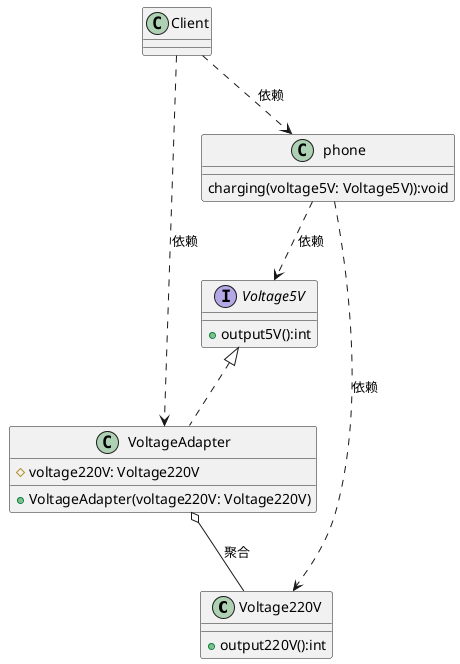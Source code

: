 @startuml
'https://plantuml.com/class-diagram

class Voltage220V {
    +output220V():int
}
interface Voltage5V {
    +output5V():int
}
class VoltageAdapter  implements Voltage5V {
    # voltage220V: Voltage220V
    + VoltageAdapter(voltage220V: Voltage220V)
}

VoltageAdapter o-- Voltage220V:聚合
class Client
class phone{
    charging(voltage5V: Voltage5V)):void
}
Client ..> VoltageAdapter: 依赖
Client ..> phone: 依赖
phone ..> Voltage5V: 依赖
phone ..> Voltage220V: 依赖
@enduml